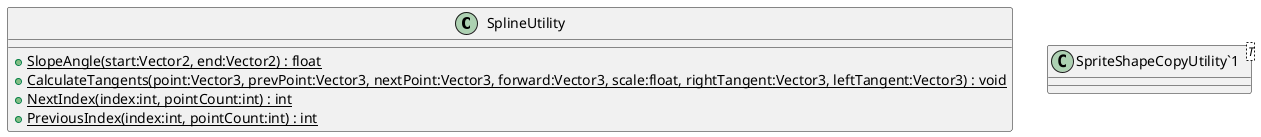 @startuml
class SplineUtility {
    + {static} SlopeAngle(start:Vector2, end:Vector2) : float
    + {static} CalculateTangents(point:Vector3, prevPoint:Vector3, nextPoint:Vector3, forward:Vector3, scale:float, rightTangent:Vector3, leftTangent:Vector3) : void
    + {static} NextIndex(index:int, pointCount:int) : int
    + {static} PreviousIndex(index:int, pointCount:int) : int
}
class "SpriteShapeCopyUtility`1"<T> {
}
@enduml
